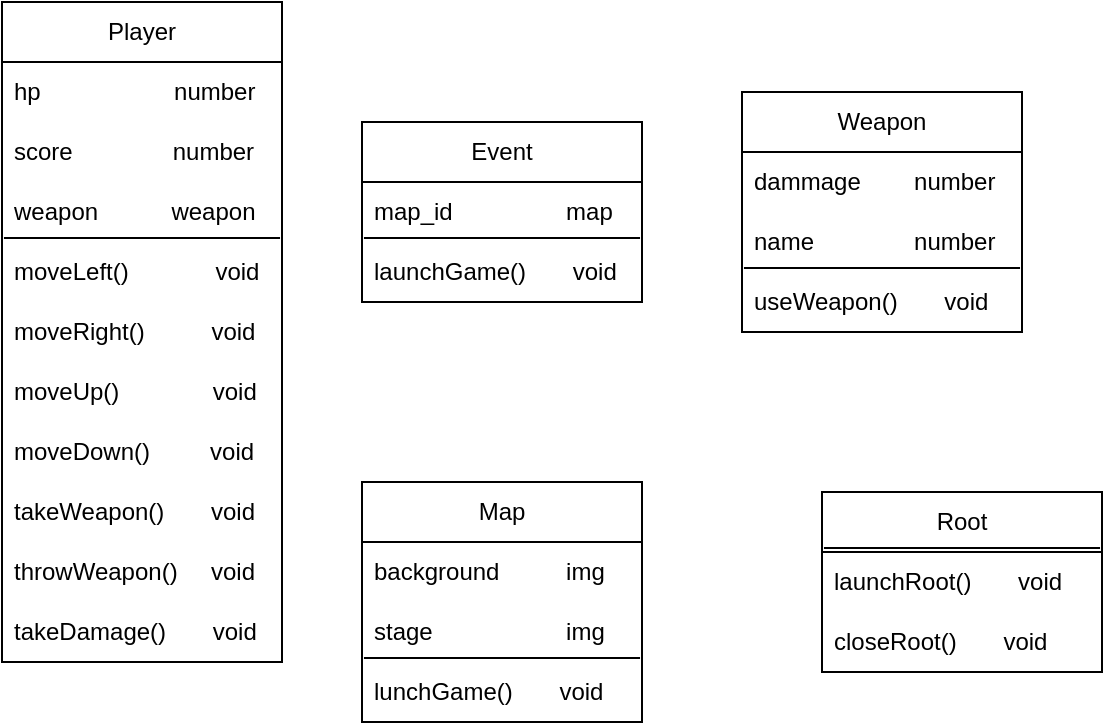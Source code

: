 <mxfile version="26.2.2">
  <diagram name="Page-1" id="lBCF7To9PnX0q2EUvDfo">
    <mxGraphModel dx="786" dy="1185" grid="1" gridSize="10" guides="1" tooltips="1" connect="1" arrows="1" fold="1" page="1" pageScale="1" pageWidth="827" pageHeight="1169" math="0" shadow="0">
      <root>
        <mxCell id="0" />
        <mxCell id="1" parent="0" />
        <mxCell id="yfFs6hcSfNhzoy_Hy0Ne-2" value="Player" style="swimlane;fontStyle=0;childLayout=stackLayout;horizontal=1;startSize=30;horizontalStack=0;resizeParent=1;resizeParentMax=0;resizeLast=0;collapsible=1;marginBottom=0;whiteSpace=wrap;html=1;" parent="1" vertex="1">
          <mxGeometry x="170" y="250" width="140" height="330" as="geometry" />
        </mxCell>
        <mxCell id="yfFs6hcSfNhzoy_Hy0Ne-3" value="hp&amp;nbsp; &amp;nbsp; &amp;nbsp; &amp;nbsp; &amp;nbsp; &amp;nbsp; &amp;nbsp; &amp;nbsp; &amp;nbsp; &amp;nbsp; number" style="text;strokeColor=none;fillColor=none;align=left;verticalAlign=middle;spacingLeft=4;spacingRight=4;overflow=hidden;points=[[0,0.5],[1,0.5]];portConstraint=eastwest;rotatable=0;whiteSpace=wrap;html=1;" parent="yfFs6hcSfNhzoy_Hy0Ne-2" vertex="1">
          <mxGeometry y="30" width="140" height="30" as="geometry" />
        </mxCell>
        <mxCell id="yfFs6hcSfNhzoy_Hy0Ne-14" value="score&amp;nbsp; &amp;nbsp; &amp;nbsp; &amp;nbsp; &amp;nbsp; &amp;nbsp; &amp;nbsp; &amp;nbsp;number" style="text;strokeColor=none;fillColor=none;align=left;verticalAlign=middle;spacingLeft=4;spacingRight=4;overflow=hidden;points=[[0,0.5],[1,0.5]];portConstraint=eastwest;rotatable=0;whiteSpace=wrap;html=1;" parent="yfFs6hcSfNhzoy_Hy0Ne-2" vertex="1">
          <mxGeometry y="60" width="140" height="30" as="geometry" />
        </mxCell>
        <mxCell id="yfFs6hcSfNhzoy_Hy0Ne-4" value="weapon&amp;nbsp; &amp;nbsp; &amp;nbsp; &amp;nbsp; &amp;nbsp; &amp;nbsp;weapon" style="text;strokeColor=none;fillColor=none;align=left;verticalAlign=middle;spacingLeft=4;spacingRight=4;overflow=hidden;points=[[0,0.5],[1,0.5]];portConstraint=eastwest;rotatable=0;whiteSpace=wrap;html=1;" parent="yfFs6hcSfNhzoy_Hy0Ne-2" vertex="1">
          <mxGeometry y="90" width="140" height="30" as="geometry" />
        </mxCell>
        <mxCell id="yfFs6hcSfNhzoy_Hy0Ne-19" value="moveLeft()&amp;nbsp; &amp;nbsp; &amp;nbsp; &amp;nbsp; &amp;nbsp; &amp;nbsp; &amp;nbsp;void" style="text;strokeColor=none;fillColor=none;align=left;verticalAlign=middle;spacingLeft=4;spacingRight=4;overflow=hidden;points=[[0,0.5],[1,0.5]];portConstraint=eastwest;rotatable=0;whiteSpace=wrap;html=1;" parent="yfFs6hcSfNhzoy_Hy0Ne-2" vertex="1">
          <mxGeometry y="120" width="140" height="30" as="geometry" />
        </mxCell>
        <mxCell id="yfFs6hcSfNhzoy_Hy0Ne-21" value="" style="endArrow=none;html=1;rounded=0;exitX=0.007;exitY=-0.067;exitDx=0;exitDy=0;exitPerimeter=0;entryX=0.993;entryY=-0.067;entryDx=0;entryDy=0;entryPerimeter=0;" parent="yfFs6hcSfNhzoy_Hy0Ne-2" source="yfFs6hcSfNhzoy_Hy0Ne-19" target="yfFs6hcSfNhzoy_Hy0Ne-19" edge="1">
          <mxGeometry width="50" height="50" relative="1" as="geometry">
            <mxPoint x="390" y="-7.99" as="sourcePoint" />
            <mxPoint x="440" y="-57.99" as="targetPoint" />
          </mxGeometry>
        </mxCell>
        <mxCell id="yfFs6hcSfNhzoy_Hy0Ne-24" value="moveRight()&amp;nbsp; &amp;nbsp; &amp;nbsp; &amp;nbsp; &amp;nbsp; void" style="text;strokeColor=none;fillColor=none;align=left;verticalAlign=middle;spacingLeft=4;spacingRight=4;overflow=hidden;points=[[0,0.5],[1,0.5]];portConstraint=eastwest;rotatable=0;whiteSpace=wrap;html=1;" parent="yfFs6hcSfNhzoy_Hy0Ne-2" vertex="1">
          <mxGeometry y="150" width="140" height="30" as="geometry" />
        </mxCell>
        <mxCell id="yfFs6hcSfNhzoy_Hy0Ne-25" value="moveUp()&amp;nbsp; &amp;nbsp; &amp;nbsp; &amp;nbsp; &amp;nbsp; &amp;nbsp; &amp;nbsp; void" style="text;strokeColor=none;fillColor=none;align=left;verticalAlign=middle;spacingLeft=4;spacingRight=4;overflow=hidden;points=[[0,0.5],[1,0.5]];portConstraint=eastwest;rotatable=0;whiteSpace=wrap;html=1;" parent="yfFs6hcSfNhzoy_Hy0Ne-2" vertex="1">
          <mxGeometry y="180" width="140" height="30" as="geometry" />
        </mxCell>
        <mxCell id="yfFs6hcSfNhzoy_Hy0Ne-26" value="moveDown()&amp;nbsp; &amp;nbsp; &amp;nbsp; &amp;nbsp; &amp;nbsp;void" style="text;strokeColor=none;fillColor=none;align=left;verticalAlign=middle;spacingLeft=4;spacingRight=4;overflow=hidden;points=[[0,0.5],[1,0.5]];portConstraint=eastwest;rotatable=0;whiteSpace=wrap;html=1;" parent="yfFs6hcSfNhzoy_Hy0Ne-2" vertex="1">
          <mxGeometry y="210" width="140" height="30" as="geometry" />
        </mxCell>
        <mxCell id="yfFs6hcSfNhzoy_Hy0Ne-27" value="takeWeapon()&amp;nbsp; &amp;nbsp; &amp;nbsp; &amp;nbsp;void" style="text;strokeColor=none;fillColor=none;align=left;verticalAlign=middle;spacingLeft=4;spacingRight=4;overflow=hidden;points=[[0,0.5],[1,0.5]];portConstraint=eastwest;rotatable=0;whiteSpace=wrap;html=1;" parent="yfFs6hcSfNhzoy_Hy0Ne-2" vertex="1">
          <mxGeometry y="240" width="140" height="30" as="geometry" />
        </mxCell>
        <mxCell id="yfFs6hcSfNhzoy_Hy0Ne-28" value="throwWeapon()&amp;nbsp; &amp;nbsp; &amp;nbsp;void" style="text;strokeColor=none;fillColor=none;align=left;verticalAlign=middle;spacingLeft=4;spacingRight=4;overflow=hidden;points=[[0,0.5],[1,0.5]];portConstraint=eastwest;rotatable=0;whiteSpace=wrap;html=1;" parent="yfFs6hcSfNhzoy_Hy0Ne-2" vertex="1">
          <mxGeometry y="270" width="140" height="30" as="geometry" />
        </mxCell>
        <mxCell id="yfFs6hcSfNhzoy_Hy0Ne-33" value="takeDamage()&amp;nbsp; &amp;nbsp; &amp;nbsp; &amp;nbsp;void" style="text;strokeColor=none;fillColor=none;align=left;verticalAlign=middle;spacingLeft=4;spacingRight=4;overflow=hidden;points=[[0,0.5],[1,0.5]];portConstraint=eastwest;rotatable=0;whiteSpace=wrap;html=1;" parent="yfFs6hcSfNhzoy_Hy0Ne-2" vertex="1">
          <mxGeometry y="300" width="140" height="30" as="geometry" />
        </mxCell>
        <mxCell id="yfFs6hcSfNhzoy_Hy0Ne-6" value="Weapon" style="swimlane;fontStyle=0;childLayout=stackLayout;horizontal=1;startSize=30;horizontalStack=0;resizeParent=1;resizeParentMax=0;resizeLast=0;collapsible=1;marginBottom=0;whiteSpace=wrap;html=1;" parent="1" vertex="1">
          <mxGeometry x="540" y="295" width="140" height="120" as="geometry" />
        </mxCell>
        <mxCell id="yfFs6hcSfNhzoy_Hy0Ne-7" value="dammage&amp;nbsp; &amp;nbsp; &amp;nbsp; &amp;nbsp; number" style="text;strokeColor=none;fillColor=none;align=left;verticalAlign=middle;spacingLeft=4;spacingRight=4;overflow=hidden;points=[[0,0.5],[1,0.5]];portConstraint=eastwest;rotatable=0;whiteSpace=wrap;html=1;" parent="yfFs6hcSfNhzoy_Hy0Ne-6" vertex="1">
          <mxGeometry y="30" width="140" height="30" as="geometry" />
        </mxCell>
        <mxCell id="yfFs6hcSfNhzoy_Hy0Ne-9" value="name&amp;nbsp; &amp;nbsp; &amp;nbsp; &amp;nbsp; &amp;nbsp; &amp;nbsp; &amp;nbsp; &amp;nbsp;number" style="text;strokeColor=none;fillColor=none;align=left;verticalAlign=middle;spacingLeft=4;spacingRight=4;overflow=hidden;points=[[0,0.5],[1,0.5]];portConstraint=eastwest;rotatable=0;whiteSpace=wrap;html=1;" parent="yfFs6hcSfNhzoy_Hy0Ne-6" vertex="1">
          <mxGeometry y="60" width="140" height="30" as="geometry" />
        </mxCell>
        <mxCell id="yfFs6hcSfNhzoy_Hy0Ne-30" value="" style="endArrow=none;html=1;rounded=0;exitX=0.007;exitY=-0.067;exitDx=0;exitDy=0;exitPerimeter=0;entryX=0.993;entryY=-0.067;entryDx=0;entryDy=0;entryPerimeter=0;" parent="yfFs6hcSfNhzoy_Hy0Ne-6" source="yfFs6hcSfNhzoy_Hy0Ne-31" target="yfFs6hcSfNhzoy_Hy0Ne-31" edge="1">
          <mxGeometry width="50" height="50" relative="1" as="geometry">
            <mxPoint x="400" y="-50.98" as="sourcePoint" />
            <mxPoint x="450" y="-100.98" as="targetPoint" />
          </mxGeometry>
        </mxCell>
        <mxCell id="yfFs6hcSfNhzoy_Hy0Ne-31" value="useWeapon()&amp;nbsp; &amp;nbsp; &amp;nbsp; &amp;nbsp;void" style="text;strokeColor=none;fillColor=none;align=left;verticalAlign=middle;spacingLeft=4;spacingRight=4;overflow=hidden;points=[[0,0.5],[1,0.5]];portConstraint=eastwest;rotatable=0;whiteSpace=wrap;html=1;" parent="yfFs6hcSfNhzoy_Hy0Ne-6" vertex="1">
          <mxGeometry y="90" width="140" height="30" as="geometry" />
        </mxCell>
        <mxCell id="yfFs6hcSfNhzoy_Hy0Ne-10" value="Event" style="swimlane;fontStyle=0;childLayout=stackLayout;horizontal=1;startSize=30;horizontalStack=0;resizeParent=1;resizeParentMax=0;resizeLast=0;collapsible=1;marginBottom=0;whiteSpace=wrap;html=1;" parent="1" vertex="1">
          <mxGeometry x="350" y="310" width="140" height="90" as="geometry" />
        </mxCell>
        <mxCell id="yfFs6hcSfNhzoy_Hy0Ne-15" value="map_id&amp;nbsp; &amp;nbsp; &amp;nbsp; &amp;nbsp; &amp;nbsp; &amp;nbsp; &amp;nbsp; &amp;nbsp; &amp;nbsp;map" style="text;strokeColor=none;fillColor=none;align=left;verticalAlign=middle;spacingLeft=4;spacingRight=4;overflow=hidden;points=[[0,0.5],[1,0.5]];portConstraint=eastwest;rotatable=0;whiteSpace=wrap;html=1;" parent="yfFs6hcSfNhzoy_Hy0Ne-10" vertex="1">
          <mxGeometry y="30" width="140" height="30" as="geometry" />
        </mxCell>
        <mxCell id="yfFs6hcSfNhzoy_Hy0Ne-23" value="" style="endArrow=none;html=1;rounded=0;exitX=0.007;exitY=-0.067;exitDx=0;exitDy=0;exitPerimeter=0;entryX=0.993;entryY=-0.067;entryDx=0;entryDy=0;entryPerimeter=0;" parent="yfFs6hcSfNhzoy_Hy0Ne-10" source="yfFs6hcSfNhzoy_Hy0Ne-22" target="yfFs6hcSfNhzoy_Hy0Ne-22" edge="1">
          <mxGeometry width="50" height="50" relative="1" as="geometry">
            <mxPoint x="390" y="-67.99" as="sourcePoint" />
            <mxPoint x="440" y="-117.99" as="targetPoint" />
          </mxGeometry>
        </mxCell>
        <mxCell id="yfFs6hcSfNhzoy_Hy0Ne-22" value="launchGame()&amp;nbsp; &amp;nbsp; &amp;nbsp; &amp;nbsp;void" style="text;strokeColor=none;fillColor=none;align=left;verticalAlign=middle;spacingLeft=4;spacingRight=4;overflow=hidden;points=[[0,0.5],[1,0.5]];portConstraint=eastwest;rotatable=0;whiteSpace=wrap;html=1;" parent="yfFs6hcSfNhzoy_Hy0Ne-10" vertex="1">
          <mxGeometry y="60" width="140" height="30" as="geometry" />
        </mxCell>
        <mxCell id="yfFs6hcSfNhzoy_Hy0Ne-34" value="Map" style="swimlane;fontStyle=0;childLayout=stackLayout;horizontal=1;startSize=30;horizontalStack=0;resizeParent=1;resizeParentMax=0;resizeLast=0;collapsible=1;marginBottom=0;whiteSpace=wrap;html=1;" parent="1" vertex="1">
          <mxGeometry x="350" y="490" width="140" height="120" as="geometry" />
        </mxCell>
        <mxCell id="yfFs6hcSfNhzoy_Hy0Ne-35" value="background&amp;nbsp; &amp;nbsp; &amp;nbsp; &amp;nbsp; &amp;nbsp; img" style="text;strokeColor=none;fillColor=none;align=left;verticalAlign=middle;spacingLeft=4;spacingRight=4;overflow=hidden;points=[[0,0.5],[1,0.5]];portConstraint=eastwest;rotatable=0;whiteSpace=wrap;html=1;" parent="yfFs6hcSfNhzoy_Hy0Ne-34" vertex="1">
          <mxGeometry y="30" width="140" height="30" as="geometry" />
        </mxCell>
        <mxCell id="yfFs6hcSfNhzoy_Hy0Ne-36" value="" style="endArrow=none;html=1;rounded=0;exitX=0.007;exitY=-0.067;exitDx=0;exitDy=0;exitPerimeter=0;entryX=0.993;entryY=-0.067;entryDx=0;entryDy=0;entryPerimeter=0;" parent="yfFs6hcSfNhzoy_Hy0Ne-34" source="yfFs6hcSfNhzoy_Hy0Ne-37" target="yfFs6hcSfNhzoy_Hy0Ne-37" edge="1">
          <mxGeometry width="50" height="50" relative="1" as="geometry">
            <mxPoint x="390" y="-67.99" as="sourcePoint" />
            <mxPoint x="440" y="-117.99" as="targetPoint" />
          </mxGeometry>
        </mxCell>
        <mxCell id="yfFs6hcSfNhzoy_Hy0Ne-38" value="stage&amp;nbsp; &amp;nbsp; &amp;nbsp; &amp;nbsp; &amp;nbsp; &amp;nbsp; &amp;nbsp; &amp;nbsp; &amp;nbsp; &amp;nbsp; img" style="text;strokeColor=none;fillColor=none;align=left;verticalAlign=middle;spacingLeft=4;spacingRight=4;overflow=hidden;points=[[0,0.5],[1,0.5]];portConstraint=eastwest;rotatable=0;whiteSpace=wrap;html=1;" parent="yfFs6hcSfNhzoy_Hy0Ne-34" vertex="1">
          <mxGeometry y="60" width="140" height="30" as="geometry" />
        </mxCell>
        <mxCell id="yfFs6hcSfNhzoy_Hy0Ne-37" value="lunchGame()&amp;nbsp; &amp;nbsp; &amp;nbsp; &amp;nbsp;void" style="text;strokeColor=none;fillColor=none;align=left;verticalAlign=middle;spacingLeft=4;spacingRight=4;overflow=hidden;points=[[0,0.5],[1,0.5]];portConstraint=eastwest;rotatable=0;whiteSpace=wrap;html=1;" parent="yfFs6hcSfNhzoy_Hy0Ne-34" vertex="1">
          <mxGeometry y="90" width="140" height="30" as="geometry" />
        </mxCell>
        <mxCell id="ZLlLZ1hatUf_E1ERyQva-1" value="Root" style="swimlane;fontStyle=0;childLayout=stackLayout;horizontal=1;startSize=30;horizontalStack=0;resizeParent=1;resizeParentMax=0;resizeLast=0;collapsible=1;marginBottom=0;whiteSpace=wrap;html=1;" parent="1" vertex="1">
          <mxGeometry x="580" y="495" width="140" height="90" as="geometry" />
        </mxCell>
        <mxCell id="ZLlLZ1hatUf_E1ERyQva-3" value="" style="endArrow=none;html=1;rounded=0;exitX=0.007;exitY=-0.067;exitDx=0;exitDy=0;exitPerimeter=0;entryX=0.993;entryY=-0.067;entryDx=0;entryDy=0;entryPerimeter=0;" parent="ZLlLZ1hatUf_E1ERyQva-1" source="ZLlLZ1hatUf_E1ERyQva-4" target="ZLlLZ1hatUf_E1ERyQva-4" edge="1">
          <mxGeometry width="50" height="50" relative="1" as="geometry">
            <mxPoint x="390" y="-67.99" as="sourcePoint" />
            <mxPoint x="440" y="-117.99" as="targetPoint" />
          </mxGeometry>
        </mxCell>
        <mxCell id="ZLlLZ1hatUf_E1ERyQva-4" value="launchRoot()&amp;nbsp; &amp;nbsp; &amp;nbsp; &amp;nbsp;void" style="text;strokeColor=none;fillColor=none;align=left;verticalAlign=middle;spacingLeft=4;spacingRight=4;overflow=hidden;points=[[0,0.5],[1,0.5]];portConstraint=eastwest;rotatable=0;whiteSpace=wrap;html=1;" parent="ZLlLZ1hatUf_E1ERyQva-1" vertex="1">
          <mxGeometry y="30" width="140" height="30" as="geometry" />
        </mxCell>
        <mxCell id="w1T372bW1cbClR5KsvZJ-1" value="closeRoot()&amp;nbsp; &amp;nbsp; &amp;nbsp; &amp;nbsp;void" style="text;strokeColor=none;fillColor=none;align=left;verticalAlign=middle;spacingLeft=4;spacingRight=4;overflow=hidden;points=[[0,0.5],[1,0.5]];portConstraint=eastwest;rotatable=0;whiteSpace=wrap;html=1;" parent="ZLlLZ1hatUf_E1ERyQva-1" vertex="1">
          <mxGeometry y="60" width="140" height="30" as="geometry" />
        </mxCell>
      </root>
    </mxGraphModel>
  </diagram>
</mxfile>

